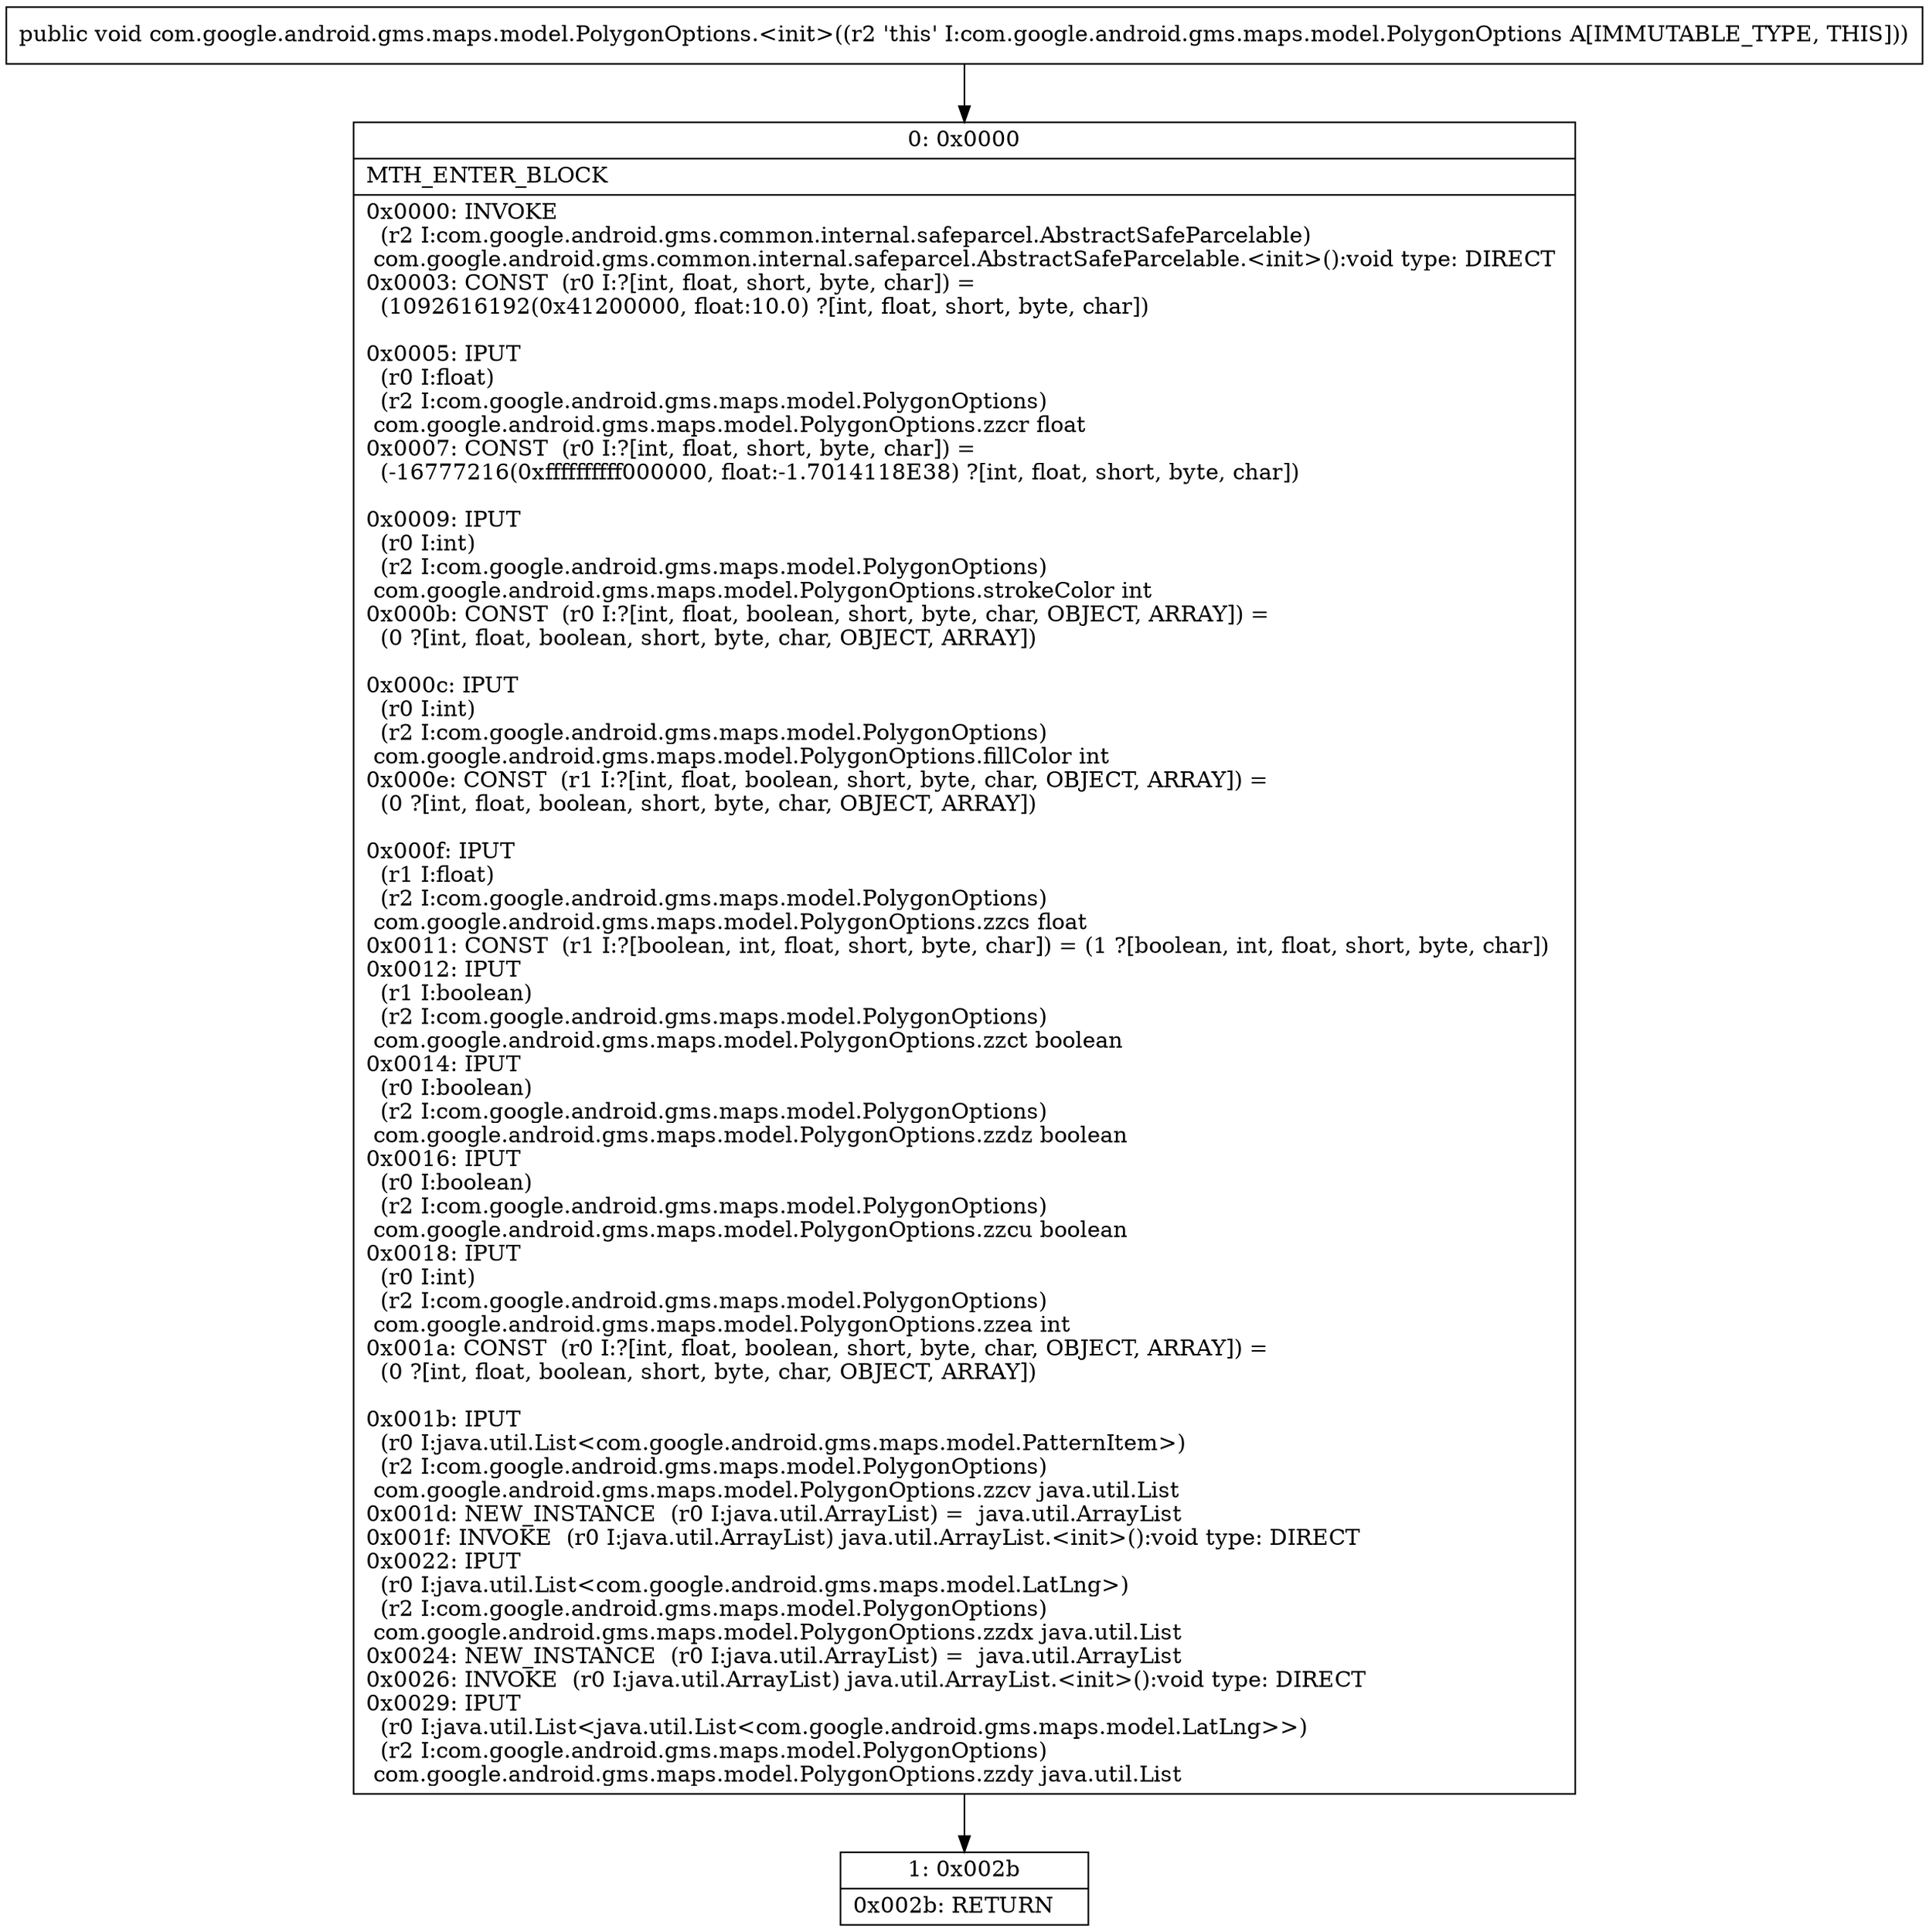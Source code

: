 digraph "CFG forcom.google.android.gms.maps.model.PolygonOptions.\<init\>()V" {
Node_0 [shape=record,label="{0\:\ 0x0000|MTH_ENTER_BLOCK\l|0x0000: INVOKE  \l  (r2 I:com.google.android.gms.common.internal.safeparcel.AbstractSafeParcelable)\l com.google.android.gms.common.internal.safeparcel.AbstractSafeParcelable.\<init\>():void type: DIRECT \l0x0003: CONST  (r0 I:?[int, float, short, byte, char]) = \l  (1092616192(0x41200000, float:10.0) ?[int, float, short, byte, char])\l \l0x0005: IPUT  \l  (r0 I:float)\l  (r2 I:com.google.android.gms.maps.model.PolygonOptions)\l com.google.android.gms.maps.model.PolygonOptions.zzcr float \l0x0007: CONST  (r0 I:?[int, float, short, byte, char]) = \l  (\-16777216(0xffffffffff000000, float:\-1.7014118E38) ?[int, float, short, byte, char])\l \l0x0009: IPUT  \l  (r0 I:int)\l  (r2 I:com.google.android.gms.maps.model.PolygonOptions)\l com.google.android.gms.maps.model.PolygonOptions.strokeColor int \l0x000b: CONST  (r0 I:?[int, float, boolean, short, byte, char, OBJECT, ARRAY]) = \l  (0 ?[int, float, boolean, short, byte, char, OBJECT, ARRAY])\l \l0x000c: IPUT  \l  (r0 I:int)\l  (r2 I:com.google.android.gms.maps.model.PolygonOptions)\l com.google.android.gms.maps.model.PolygonOptions.fillColor int \l0x000e: CONST  (r1 I:?[int, float, boolean, short, byte, char, OBJECT, ARRAY]) = \l  (0 ?[int, float, boolean, short, byte, char, OBJECT, ARRAY])\l \l0x000f: IPUT  \l  (r1 I:float)\l  (r2 I:com.google.android.gms.maps.model.PolygonOptions)\l com.google.android.gms.maps.model.PolygonOptions.zzcs float \l0x0011: CONST  (r1 I:?[boolean, int, float, short, byte, char]) = (1 ?[boolean, int, float, short, byte, char]) \l0x0012: IPUT  \l  (r1 I:boolean)\l  (r2 I:com.google.android.gms.maps.model.PolygonOptions)\l com.google.android.gms.maps.model.PolygonOptions.zzct boolean \l0x0014: IPUT  \l  (r0 I:boolean)\l  (r2 I:com.google.android.gms.maps.model.PolygonOptions)\l com.google.android.gms.maps.model.PolygonOptions.zzdz boolean \l0x0016: IPUT  \l  (r0 I:boolean)\l  (r2 I:com.google.android.gms.maps.model.PolygonOptions)\l com.google.android.gms.maps.model.PolygonOptions.zzcu boolean \l0x0018: IPUT  \l  (r0 I:int)\l  (r2 I:com.google.android.gms.maps.model.PolygonOptions)\l com.google.android.gms.maps.model.PolygonOptions.zzea int \l0x001a: CONST  (r0 I:?[int, float, boolean, short, byte, char, OBJECT, ARRAY]) = \l  (0 ?[int, float, boolean, short, byte, char, OBJECT, ARRAY])\l \l0x001b: IPUT  \l  (r0 I:java.util.List\<com.google.android.gms.maps.model.PatternItem\>)\l  (r2 I:com.google.android.gms.maps.model.PolygonOptions)\l com.google.android.gms.maps.model.PolygonOptions.zzcv java.util.List \l0x001d: NEW_INSTANCE  (r0 I:java.util.ArrayList) =  java.util.ArrayList \l0x001f: INVOKE  (r0 I:java.util.ArrayList) java.util.ArrayList.\<init\>():void type: DIRECT \l0x0022: IPUT  \l  (r0 I:java.util.List\<com.google.android.gms.maps.model.LatLng\>)\l  (r2 I:com.google.android.gms.maps.model.PolygonOptions)\l com.google.android.gms.maps.model.PolygonOptions.zzdx java.util.List \l0x0024: NEW_INSTANCE  (r0 I:java.util.ArrayList) =  java.util.ArrayList \l0x0026: INVOKE  (r0 I:java.util.ArrayList) java.util.ArrayList.\<init\>():void type: DIRECT \l0x0029: IPUT  \l  (r0 I:java.util.List\<java.util.List\<com.google.android.gms.maps.model.LatLng\>\>)\l  (r2 I:com.google.android.gms.maps.model.PolygonOptions)\l com.google.android.gms.maps.model.PolygonOptions.zzdy java.util.List \l}"];
Node_1 [shape=record,label="{1\:\ 0x002b|0x002b: RETURN   \l}"];
MethodNode[shape=record,label="{public void com.google.android.gms.maps.model.PolygonOptions.\<init\>((r2 'this' I:com.google.android.gms.maps.model.PolygonOptions A[IMMUTABLE_TYPE, THIS])) }"];
MethodNode -> Node_0;
Node_0 -> Node_1;
}

